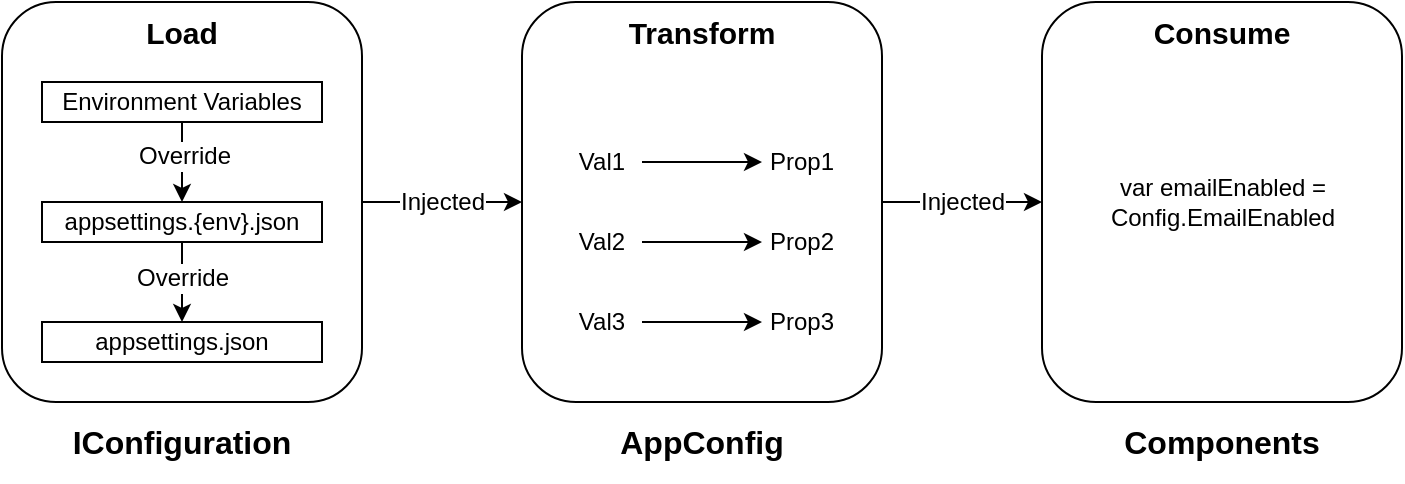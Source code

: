 <mxfile version="12.9.3" type="device"><diagram id="zwtZK7_4JOnpmPPXry-B" name="Page-1"><mxGraphModel dx="1106" dy="1003" grid="1" gridSize="10" guides="1" tooltips="1" connect="1" arrows="1" fold="1" page="1" pageScale="1" pageWidth="850" pageHeight="1100" math="0" shadow="0"><root><mxCell id="0"/><mxCell id="1" parent="0"/><mxCell id="mksP5qgUuuiq0lw20myC-11" value="" style="rounded=1;whiteSpace=wrap;html=1;fillColor=none;" parent="1" vertex="1"><mxGeometry x="100" y="280" width="180" height="200" as="geometry"/></mxCell><mxCell id="mksP5qgUuuiq0lw20myC-6" style="edgeStyle=orthogonalEdgeStyle;rounded=0;orthogonalLoop=1;jettySize=auto;html=1;entryX=0.5;entryY=0;entryDx=0;entryDy=0;" parent="1" source="mksP5qgUuuiq0lw20myC-1" target="mksP5qgUuuiq0lw20myC-2" edge="1"><mxGeometry relative="1" as="geometry"/></mxCell><mxCell id="mksP5qgUuuiq0lw20myC-9" value="Override" style="text;html=1;align=center;verticalAlign=middle;resizable=0;points=[];labelBackgroundColor=#ffffff;" parent="mksP5qgUuuiq0lw20myC-6" vertex="1" connectable="0"><mxGeometry x="-0.15" y="1" relative="1" as="geometry"><mxPoint as="offset"/></mxGeometry></mxCell><mxCell id="mksP5qgUuuiq0lw20myC-1" value="Environment Variables" style="rounded=0;whiteSpace=wrap;html=1;" parent="1" vertex="1"><mxGeometry x="120" y="320" width="140" height="20" as="geometry"/></mxCell><mxCell id="mksP5qgUuuiq0lw20myC-7" style="edgeStyle=orthogonalEdgeStyle;rounded=0;orthogonalLoop=1;jettySize=auto;html=1;entryX=0.5;entryY=0;entryDx=0;entryDy=0;" parent="1" source="mksP5qgUuuiq0lw20myC-2" target="mksP5qgUuuiq0lw20myC-3" edge="1"><mxGeometry relative="1" as="geometry"/></mxCell><mxCell id="mksP5qgUuuiq0lw20myC-10" value="Override" style="text;html=1;align=center;verticalAlign=middle;resizable=0;points=[];labelBackgroundColor=#ffffff;" parent="mksP5qgUuuiq0lw20myC-7" vertex="1" connectable="0"><mxGeometry x="-0.1" relative="1" as="geometry"><mxPoint as="offset"/></mxGeometry></mxCell><mxCell id="mksP5qgUuuiq0lw20myC-2" value="appsettings.{env}.json" style="rounded=0;whiteSpace=wrap;html=1;" parent="1" vertex="1"><mxGeometry x="120" y="380" width="140" height="20" as="geometry"/></mxCell><mxCell id="mksP5qgUuuiq0lw20myC-3" value="appsettings.json" style="rounded=0;whiteSpace=wrap;html=1;" parent="1" vertex="1"><mxGeometry x="120" y="440" width="140" height="20" as="geometry"/></mxCell><mxCell id="mksP5qgUuuiq0lw20myC-30" style="edgeStyle=orthogonalEdgeStyle;rounded=0;orthogonalLoop=1;jettySize=auto;html=1;entryX=0;entryY=0.5;entryDx=0;entryDy=0;fontSize=12;" parent="1" source="mksP5qgUuuiq0lw20myC-11" target="mksP5qgUuuiq0lw20myC-13" edge="1"><mxGeometry relative="1" as="geometry"/></mxCell><mxCell id="mksP5qgUuuiq0lw20myC-32" value="Injected" style="text;html=1;align=center;verticalAlign=middle;resizable=0;points=[];labelBackgroundColor=#ffffff;fontSize=12;" parent="mksP5qgUuuiq0lw20myC-30" vertex="1" connectable="0"><mxGeometry relative="1" as="geometry"><mxPoint as="offset"/></mxGeometry></mxCell><mxCell id="mksP5qgUuuiq0lw20myC-12" value="IConfiguration" style="text;html=1;strokeColor=none;fillColor=none;align=center;verticalAlign=middle;whiteSpace=wrap;rounded=0;fontStyle=1;fontSize=16;" parent="1" vertex="1"><mxGeometry x="125" y="480" width="130" height="40" as="geometry"/></mxCell><mxCell id="mksP5qgUuuiq0lw20myC-31" style="edgeStyle=orthogonalEdgeStyle;rounded=0;orthogonalLoop=1;jettySize=auto;html=1;entryX=0;entryY=0.5;entryDx=0;entryDy=0;fontSize=12;" parent="1" source="mksP5qgUuuiq0lw20myC-13" target="mksP5qgUuuiq0lw20myC-26" edge="1"><mxGeometry relative="1" as="geometry"/></mxCell><mxCell id="mksP5qgUuuiq0lw20myC-33" value="Injected" style="text;html=1;align=center;verticalAlign=middle;resizable=0;points=[];labelBackgroundColor=#ffffff;fontSize=12;" parent="mksP5qgUuuiq0lw20myC-31" vertex="1" connectable="0"><mxGeometry relative="1" as="geometry"><mxPoint as="offset"/></mxGeometry></mxCell><mxCell id="mksP5qgUuuiq0lw20myC-13" value="" style="rounded=1;whiteSpace=wrap;html=1;fillColor=none;" parent="1" vertex="1"><mxGeometry x="360" y="280" width="180" height="200" as="geometry"/></mxCell><mxCell id="mksP5qgUuuiq0lw20myC-16" style="edgeStyle=orthogonalEdgeStyle;rounded=0;orthogonalLoop=1;jettySize=auto;html=1;entryX=0;entryY=0.5;entryDx=0;entryDy=0;" parent="1" source="mksP5qgUuuiq0lw20myC-14" target="mksP5qgUuuiq0lw20myC-15" edge="1"><mxGeometry relative="1" as="geometry"/></mxCell><mxCell id="mksP5qgUuuiq0lw20myC-14" value="Val1" style="text;html=1;strokeColor=none;fillColor=none;align=center;verticalAlign=middle;whiteSpace=wrap;rounded=0;" parent="1" vertex="1"><mxGeometry x="380" y="350" width="40" height="20" as="geometry"/></mxCell><mxCell id="mksP5qgUuuiq0lw20myC-15" value="Prop1" style="text;html=1;strokeColor=none;fillColor=none;align=center;verticalAlign=middle;whiteSpace=wrap;rounded=0;" parent="1" vertex="1"><mxGeometry x="480" y="350" width="40" height="20" as="geometry"/></mxCell><mxCell id="mksP5qgUuuiq0lw20myC-17" value="Transform" style="text;html=1;strokeColor=none;fillColor=none;align=center;verticalAlign=middle;whiteSpace=wrap;rounded=0;fontStyle=1;fontSize=15;" parent="1" vertex="1"><mxGeometry x="405" y="280" width="90" height="30" as="geometry"/></mxCell><mxCell id="mksP5qgUuuiq0lw20myC-18" value="Load" style="text;html=1;strokeColor=none;fillColor=none;align=center;verticalAlign=middle;whiteSpace=wrap;rounded=0;fontStyle=1;fontSize=15;" parent="1" vertex="1"><mxGeometry x="145" y="280" width="90" height="30" as="geometry"/></mxCell><mxCell id="mksP5qgUuuiq0lw20myC-19" value="Val2" style="text;html=1;strokeColor=none;fillColor=none;align=center;verticalAlign=middle;whiteSpace=wrap;rounded=0;" parent="1" vertex="1"><mxGeometry x="380" y="390" width="40" height="20" as="geometry"/></mxCell><mxCell id="mksP5qgUuuiq0lw20myC-20" style="edgeStyle=orthogonalEdgeStyle;rounded=0;orthogonalLoop=1;jettySize=auto;html=1;entryX=0;entryY=0.5;entryDx=0;entryDy=0;" parent="1" source="mksP5qgUuuiq0lw20myC-19" target="mksP5qgUuuiq0lw20myC-21" edge="1"><mxGeometry relative="1" as="geometry"/></mxCell><mxCell id="mksP5qgUuuiq0lw20myC-21" value="Prop2" style="text;html=1;strokeColor=none;fillColor=none;align=center;verticalAlign=middle;whiteSpace=wrap;rounded=0;" parent="1" vertex="1"><mxGeometry x="480" y="390" width="40" height="20" as="geometry"/></mxCell><mxCell id="mksP5qgUuuiq0lw20myC-22" value="Val3" style="text;html=1;strokeColor=none;fillColor=none;align=center;verticalAlign=middle;whiteSpace=wrap;rounded=0;" parent="1" vertex="1"><mxGeometry x="380" y="430" width="40" height="20" as="geometry"/></mxCell><mxCell id="mksP5qgUuuiq0lw20myC-23" style="edgeStyle=orthogonalEdgeStyle;rounded=0;orthogonalLoop=1;jettySize=auto;html=1;entryX=0;entryY=0.5;entryDx=0;entryDy=0;" parent="1" source="mksP5qgUuuiq0lw20myC-22" target="mksP5qgUuuiq0lw20myC-24" edge="1"><mxGeometry relative="1" as="geometry"/></mxCell><mxCell id="mksP5qgUuuiq0lw20myC-24" value="Prop3" style="text;html=1;strokeColor=none;fillColor=none;align=center;verticalAlign=middle;whiteSpace=wrap;rounded=0;" parent="1" vertex="1"><mxGeometry x="480" y="430" width="40" height="20" as="geometry"/></mxCell><mxCell id="mksP5qgUuuiq0lw20myC-25" value="AppConfig" style="text;html=1;strokeColor=none;fillColor=none;align=center;verticalAlign=middle;whiteSpace=wrap;rounded=0;fontStyle=1;fontSize=16;" parent="1" vertex="1"><mxGeometry x="385" y="480" width="130" height="40" as="geometry"/></mxCell><mxCell id="mksP5qgUuuiq0lw20myC-26" value="" style="rounded=1;whiteSpace=wrap;html=1;fillColor=none;" parent="1" vertex="1"><mxGeometry x="620" y="280" width="180" height="200" as="geometry"/></mxCell><mxCell id="mksP5qgUuuiq0lw20myC-27" value="Components" style="text;html=1;strokeColor=none;fillColor=none;align=center;verticalAlign=middle;whiteSpace=wrap;rounded=0;fontStyle=1;fontSize=16;" parent="1" vertex="1"><mxGeometry x="645" y="480" width="130" height="40" as="geometry"/></mxCell><mxCell id="mksP5qgUuuiq0lw20myC-28" value="Consume" style="text;html=1;strokeColor=none;fillColor=none;align=center;verticalAlign=middle;whiteSpace=wrap;rounded=0;fontStyle=1;fontSize=15;" parent="1" vertex="1"><mxGeometry x="665" y="280" width="90" height="30" as="geometry"/></mxCell><mxCell id="mksP5qgUuuiq0lw20myC-29" value="var emailEnabled = Config.EmailEnabled" style="text;html=1;strokeColor=none;fillColor=none;align=center;verticalAlign=middle;whiteSpace=wrap;rounded=0;fontSize=12;" parent="1" vertex="1"><mxGeometry x="637.5" y="330" width="145" height="100" as="geometry"/></mxCell></root></mxGraphModel></diagram></mxfile>